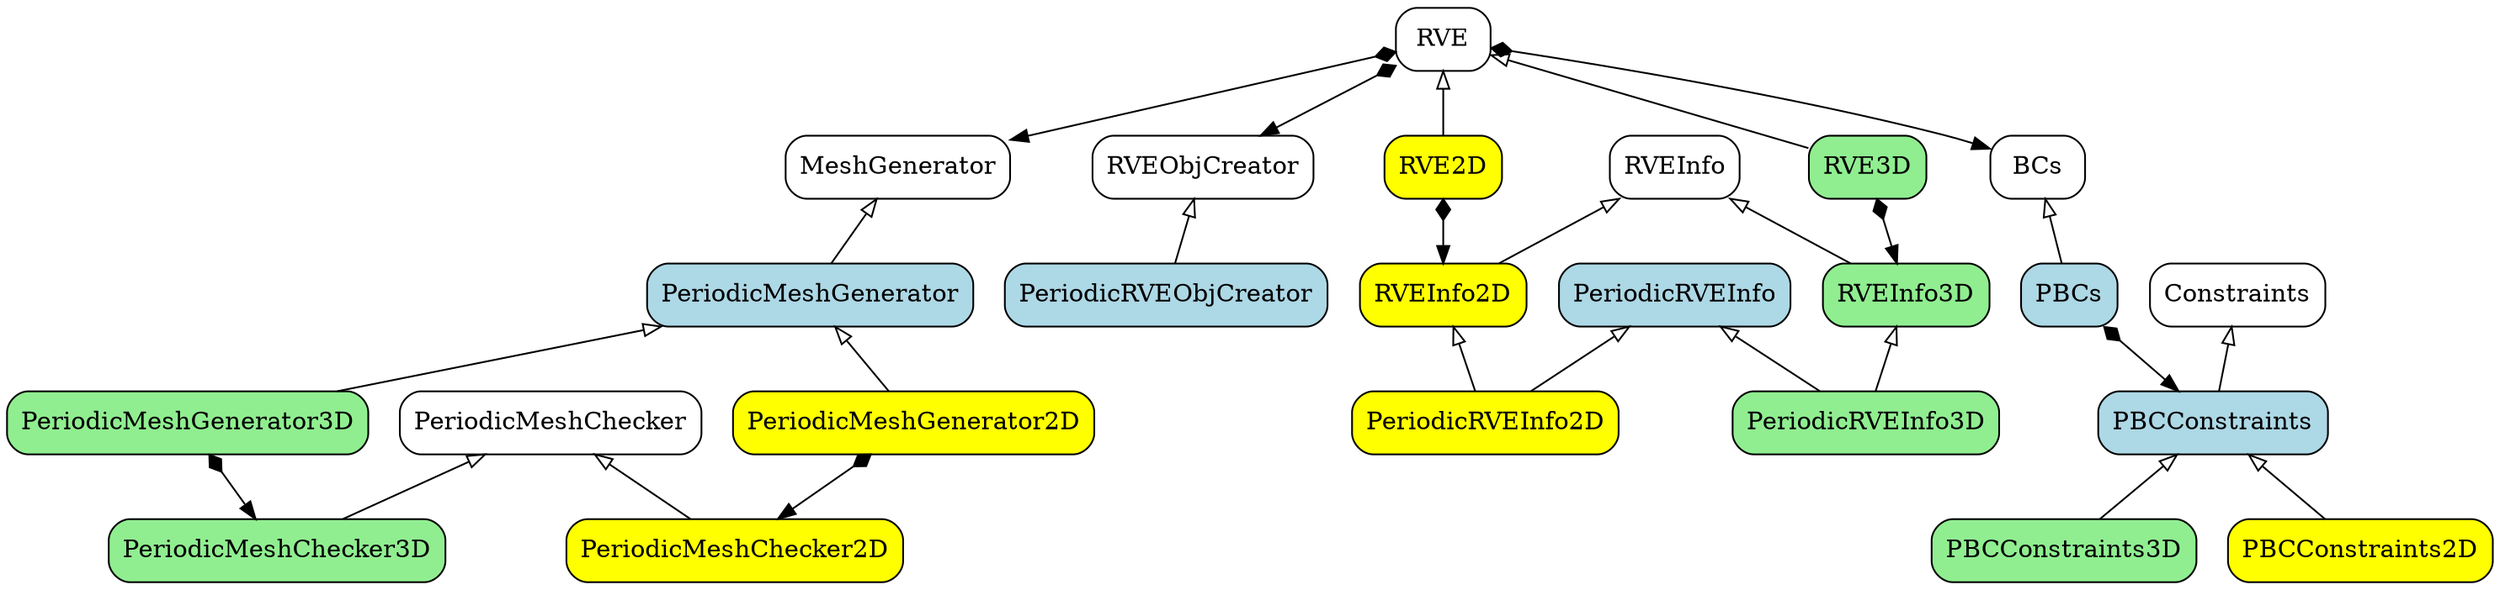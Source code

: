 digraph RVE {

    node[shape=record, style=rounded]
    RVE[label = "{RVE}"]
    BCs[label = "{BCs}"]
    MeshGenerator[label = "{MeshGenerator}"]
    PeriodicMeshChecker[label = "{PeriodicMeshChecker}"]
    Constraints[label = "{Constraints}"]
    RVEInfo[label="{RVEInfo}"]
    RVEObjCreator[label="RVEObjCreator"]

    node[shape=record, style="rounded, filled", fillcolor=lightblue]
    PBCs[label = "{PBCs}"]
    PBCConstraints[label = "{PBCConstraints}"]
    PeriodicMeshGenerator[label = "{PeriodicMeshGenerator}"]
    PeriodicRVEInfo[label = "{PeriodicRVEInfo}"]
    PeriodRVEObjCreator[label = "{PeriodicRVEObjCreator}"]

    node[shape=record, style="rounded, filled", fillcolor=yellow]
    RVE2D[label = "{RVE2D}"]
    PBCConstraints2D[label = "{PBCConstraints2D}"]
    RVEInfo2D[label="{RVEInfo2D}"]
    PeriodicMeshChecker2D[label = "{PeriodicMeshChecker2D}"]
    PeriodicMeshGenerator2D[label= "{PeriodicMeshGenerator2D}"]
    PeriodicRVEInfo2D[label="{PeriodicRVEInfo2D}"]

    node[shape=record, style="rounded, filled", fillcolor=lightgreen]
    RVE3D[label = "{RVE3D}"]
    PBCConstraints3D[label = "{PBCConstraints3D}"]
    RVEInfo3D[label="{RVEInfo3D}"]
    PeriodicMeshChecker3D[label = "{PeriodicMeshChecker3D}"]
    PeriodicMeshGenerator3D[label= "{PeriodicMeshGenerator3D}"]
    PeriodicRVEInfo3D[label="{PeriodicRVEInfo3D}"]


    // generalizations
    edge[dir=back, arrowtail=empty, style=normal]
    RVE->RVE2D
    RVE->RVE3D
    BCs->PBCs
    MeshGenerator->PeriodicMeshGenerator
    Constraints->PBCConstraints
    PBCConstraints->PBCConstraints2D
    PBCConstraints->PBCConstraints3D
    RVEInfo->RVEInfo2D
    RVEInfo->RVEInfo3D
    PeriodicMeshChecker->PeriodicMeshChecker2D
    PeriodicMeshChecker->PeriodicMeshChecker3D
    PeriodicMeshGenerator->PeriodicMeshGenerator2D
    PeriodicMeshGenerator->PeriodicMeshGenerator3D
    PeriodicRVEInfo->PeriodicRVEInfo2D
    RVEInfo2D->PeriodicRVEInfo2D
    PeriodicRVEInfo->PeriodicRVEInfo3D
    RVEInfo3D->PeriodicRVEInfo3D
    RVEObjCreator->PeriodRVEObjCreator

    // dependencies
    edge[dir=normal, arrowhead=normal, style=dashed]
    // PeriodicMeshGenerator->RVEInfo
    // PeriodicMeshChecker->RVEInfo

    // compositions
    edge[dir=both, arrowtail=diamond, arrowhead=normal, style=normal]
    RVE2D->RVEInfo2D
    RVE3D->RVEInfo3D
    RVE->MeshGenerator
    RVE->BCs
    PeriodicMeshGenerator2D->PeriodicMeshChecker2D
    PeriodicMeshGenerator3D->PeriodicMeshChecker3D
    RVE->RVEObjCreator
    PBCs->PBCConstraints

}